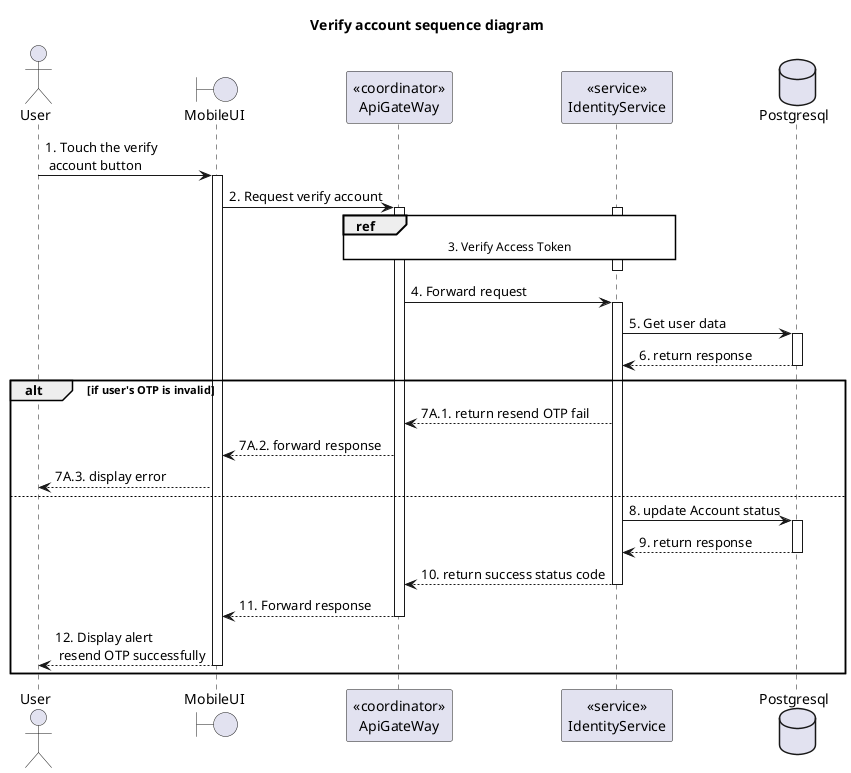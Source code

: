 @startuml VerifyAccount
title "Verify account sequence diagram"

<style>
  sequenceDiagram {
    reference {
      BackGroundColor white
    }
}
</style>

actor User
boundary MobileUI
participant "<<coordinator>>\nApiGateWay" as ApiGateway
participant "<<service>>\nIdentityService" as IdentityService
database Postgresql

User -> MobileUI ++: 1. Touch the verify\n account button
MobileUI -> ApiGateway ++: 2. Request verify account

activate IdentityService
ref over ApiGateway, IdentityService: 3. Verify Access Token
ApiGateway -[hidden]-> IdentityService
deactivate IdentityService

ApiGateway -> IdentityService ++: 4. Forward request
IdentityService -> Postgresql ++: 5. Get user data
IdentityService <-- Postgresql --: 6. return response

alt if user's OTP is invalid
    ApiGateway <-- IdentityService: 7A.1. return resend OTP fail
    MobileUI <-- ApiGateway: 7A.2. forward response
    User <-- MobileUI: 7A.3. display error
else
    IdentityService -> Postgresql ++: 8. update Account status
    IdentityService <-- Postgresql --: 9. return response
    ApiGateway <-- IdentityService --: 10. return success status code
    MobileUI <-- ApiGateway --: 11. Forward response
    User <-- MobileUI --: 12. Display alert\n resend OTP successfully
end

@enduml
